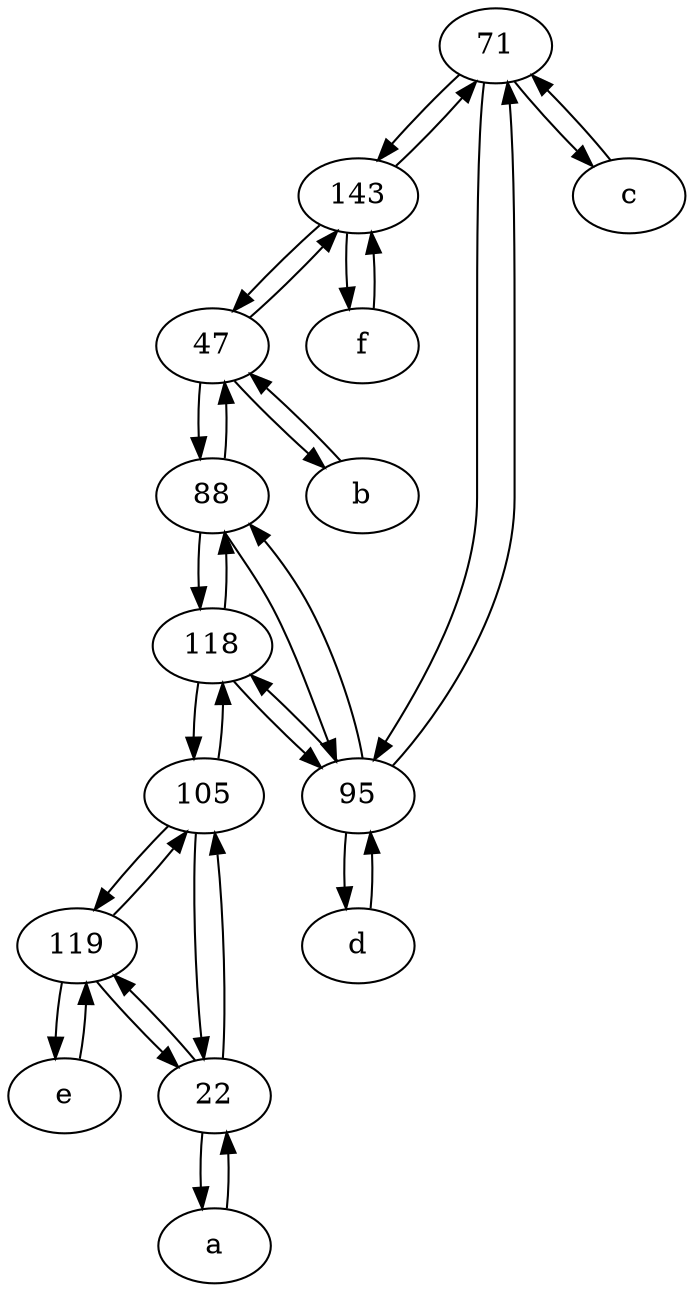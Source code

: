 digraph  {
	71;
	f [pos="15,45!"];
	105;
	119;
	143;
	e [pos="30,50!"];
	47;
	95;
	d [pos="20,30!"];
	22;
	c [pos="20,10!"];
	118;
	b [pos="50,20!"];
	a [pos="40,10!"];
	88;
	95 -> 71;
	143 -> f;
	88 -> 95;
	71 -> 95;
	71 -> 143;
	95 -> 88;
	119 -> 22;
	22 -> 119;
	143 -> 47;
	22 -> 105;
	118 -> 95;
	118 -> 105;
	e -> 119;
	47 -> 143;
	143 -> 71;
	88 -> 47;
	105 -> 22;
	c -> 71;
	119 -> 105;
	47 -> b;
	118 -> 88;
	22 -> a;
	47 -> 88;
	105 -> 118;
	95 -> 118;
	71 -> c;
	95 -> d;
	105 -> 119;
	119 -> e;
	a -> 22;
	d -> 95;
	b -> 47;
	f -> 143;
	88 -> 118;

	}